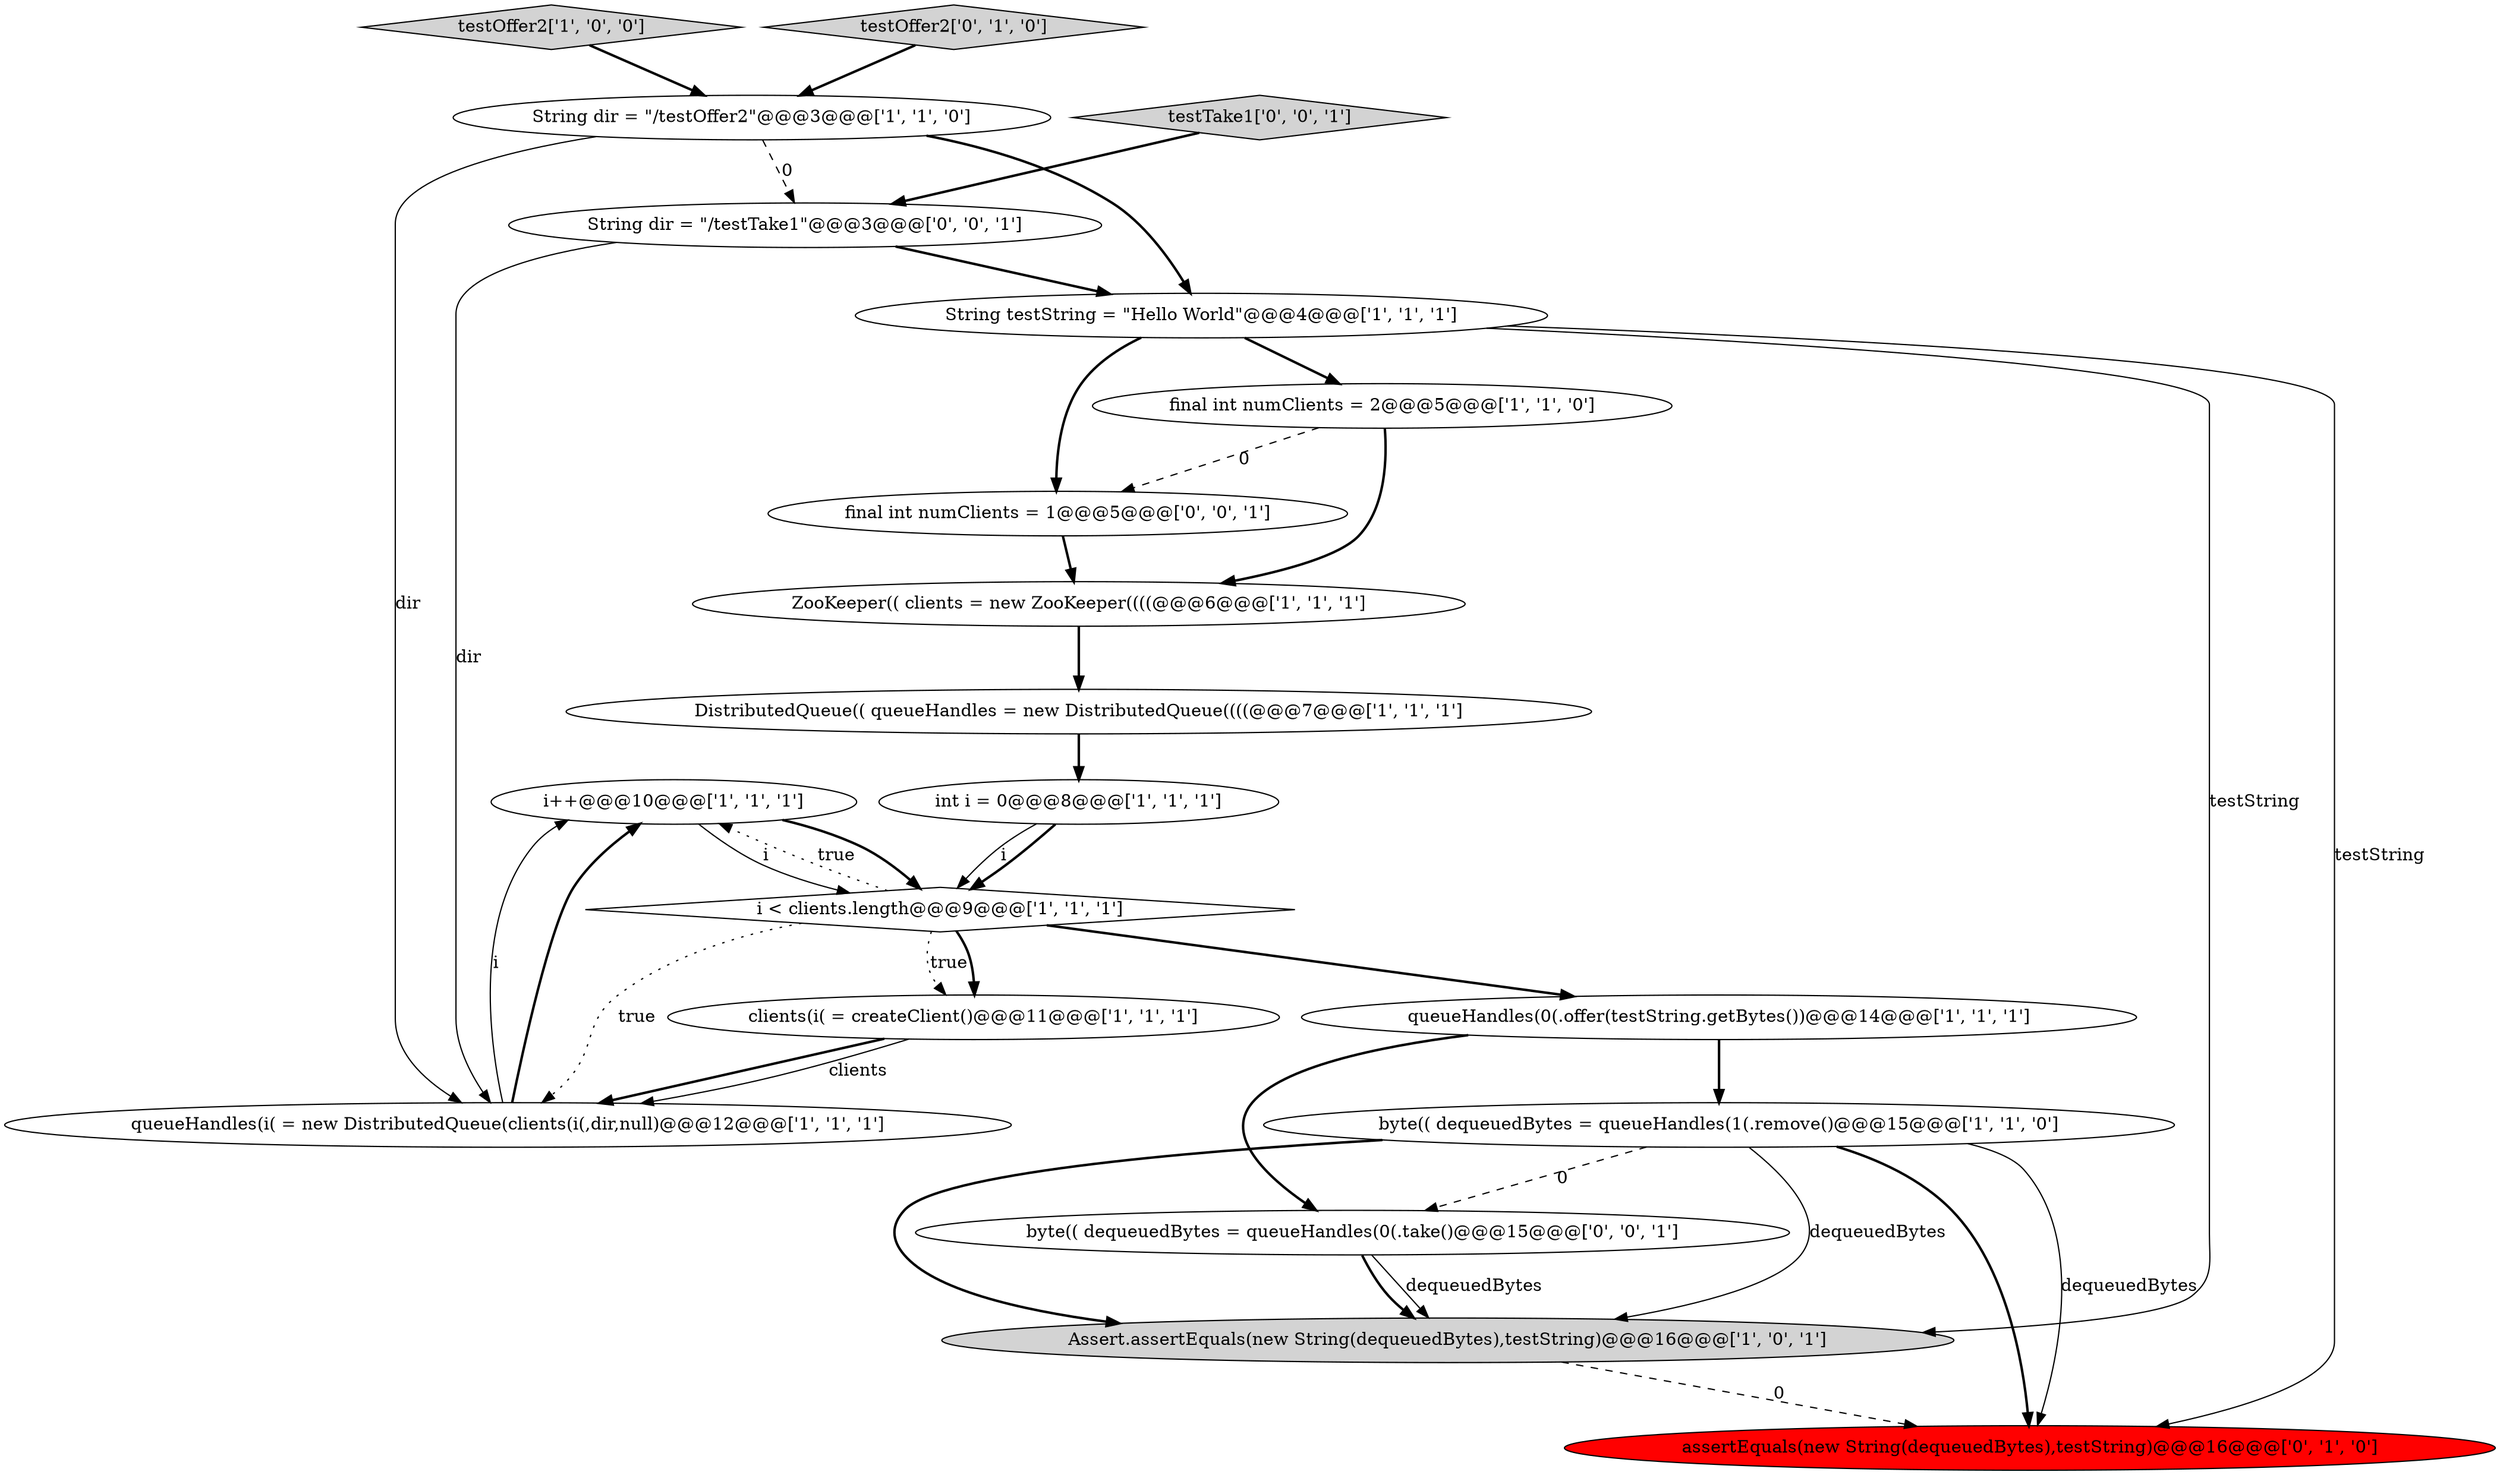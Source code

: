 digraph {
5 [style = filled, label = "i++@@@10@@@['1', '1', '1']", fillcolor = white, shape = ellipse image = "AAA0AAABBB1BBB"];
9 [style = filled, label = "byte(( dequeuedBytes = queueHandles(1(.remove()@@@15@@@['1', '1', '0']", fillcolor = white, shape = ellipse image = "AAA0AAABBB1BBB"];
6 [style = filled, label = "queueHandles(i( = new DistributedQueue(clients(i(,dir,null)@@@12@@@['1', '1', '1']", fillcolor = white, shape = ellipse image = "AAA0AAABBB1BBB"];
8 [style = filled, label = "clients(i( = createClient()@@@11@@@['1', '1', '1']", fillcolor = white, shape = ellipse image = "AAA0AAABBB1BBB"];
13 [style = filled, label = "int i = 0@@@8@@@['1', '1', '1']", fillcolor = white, shape = ellipse image = "AAA0AAABBB1BBB"];
15 [style = filled, label = "assertEquals(new String(dequeuedBytes),testString)@@@16@@@['0', '1', '0']", fillcolor = red, shape = ellipse image = "AAA1AAABBB2BBB"];
16 [style = filled, label = "String dir = \"/testTake1\"@@@3@@@['0', '0', '1']", fillcolor = white, shape = ellipse image = "AAA0AAABBB3BBB"];
18 [style = filled, label = "testTake1['0', '0', '1']", fillcolor = lightgray, shape = diamond image = "AAA0AAABBB3BBB"];
10 [style = filled, label = "i < clients.length@@@9@@@['1', '1', '1']", fillcolor = white, shape = diamond image = "AAA0AAABBB1BBB"];
19 [style = filled, label = "final int numClients = 1@@@5@@@['0', '0', '1']", fillcolor = white, shape = ellipse image = "AAA0AAABBB3BBB"];
1 [style = filled, label = "String testString = \"Hello World\"@@@4@@@['1', '1', '1']", fillcolor = white, shape = ellipse image = "AAA0AAABBB1BBB"];
17 [style = filled, label = "byte(( dequeuedBytes = queueHandles(0(.take()@@@15@@@['0', '0', '1']", fillcolor = white, shape = ellipse image = "AAA0AAABBB3BBB"];
11 [style = filled, label = "testOffer2['1', '0', '0']", fillcolor = lightgray, shape = diamond image = "AAA0AAABBB1BBB"];
14 [style = filled, label = "testOffer2['0', '1', '0']", fillcolor = lightgray, shape = diamond image = "AAA0AAABBB2BBB"];
2 [style = filled, label = "queueHandles(0(.offer(testString.getBytes())@@@14@@@['1', '1', '1']", fillcolor = white, shape = ellipse image = "AAA0AAABBB1BBB"];
4 [style = filled, label = "ZooKeeper(( clients = new ZooKeeper((((@@@6@@@['1', '1', '1']", fillcolor = white, shape = ellipse image = "AAA0AAABBB1BBB"];
12 [style = filled, label = "DistributedQueue(( queueHandles = new DistributedQueue((((@@@7@@@['1', '1', '1']", fillcolor = white, shape = ellipse image = "AAA0AAABBB1BBB"];
0 [style = filled, label = "String dir = \"/testOffer2\"@@@3@@@['1', '1', '0']", fillcolor = white, shape = ellipse image = "AAA0AAABBB1BBB"];
3 [style = filled, label = "Assert.assertEquals(new String(dequeuedBytes),testString)@@@16@@@['1', '0', '1']", fillcolor = lightgray, shape = ellipse image = "AAA0AAABBB1BBB"];
7 [style = filled, label = "final int numClients = 2@@@5@@@['1', '1', '0']", fillcolor = white, shape = ellipse image = "AAA0AAABBB1BBB"];
2->17 [style = bold, label=""];
13->10 [style = bold, label=""];
5->10 [style = bold, label=""];
10->8 [style = dotted, label="true"];
10->6 [style = dotted, label="true"];
0->6 [style = solid, label="dir"];
6->5 [style = solid, label="i"];
9->3 [style = solid, label="dequeuedBytes"];
0->16 [style = dashed, label="0"];
17->3 [style = solid, label="dequeuedBytes"];
8->6 [style = bold, label=""];
7->4 [style = bold, label=""];
2->9 [style = bold, label=""];
10->5 [style = dotted, label="true"];
1->7 [style = bold, label=""];
12->13 [style = bold, label=""];
1->15 [style = solid, label="testString"];
6->5 [style = bold, label=""];
13->10 [style = solid, label="i"];
11->0 [style = bold, label=""];
9->15 [style = solid, label="dequeuedBytes"];
10->8 [style = bold, label=""];
14->0 [style = bold, label=""];
16->1 [style = bold, label=""];
7->19 [style = dashed, label="0"];
1->3 [style = solid, label="testString"];
8->6 [style = solid, label="clients"];
9->15 [style = bold, label=""];
0->1 [style = bold, label=""];
9->17 [style = dashed, label="0"];
17->3 [style = bold, label=""];
4->12 [style = bold, label=""];
9->3 [style = bold, label=""];
16->6 [style = solid, label="dir"];
3->15 [style = dashed, label="0"];
10->2 [style = bold, label=""];
19->4 [style = bold, label=""];
1->19 [style = bold, label=""];
5->10 [style = solid, label="i"];
18->16 [style = bold, label=""];
}
